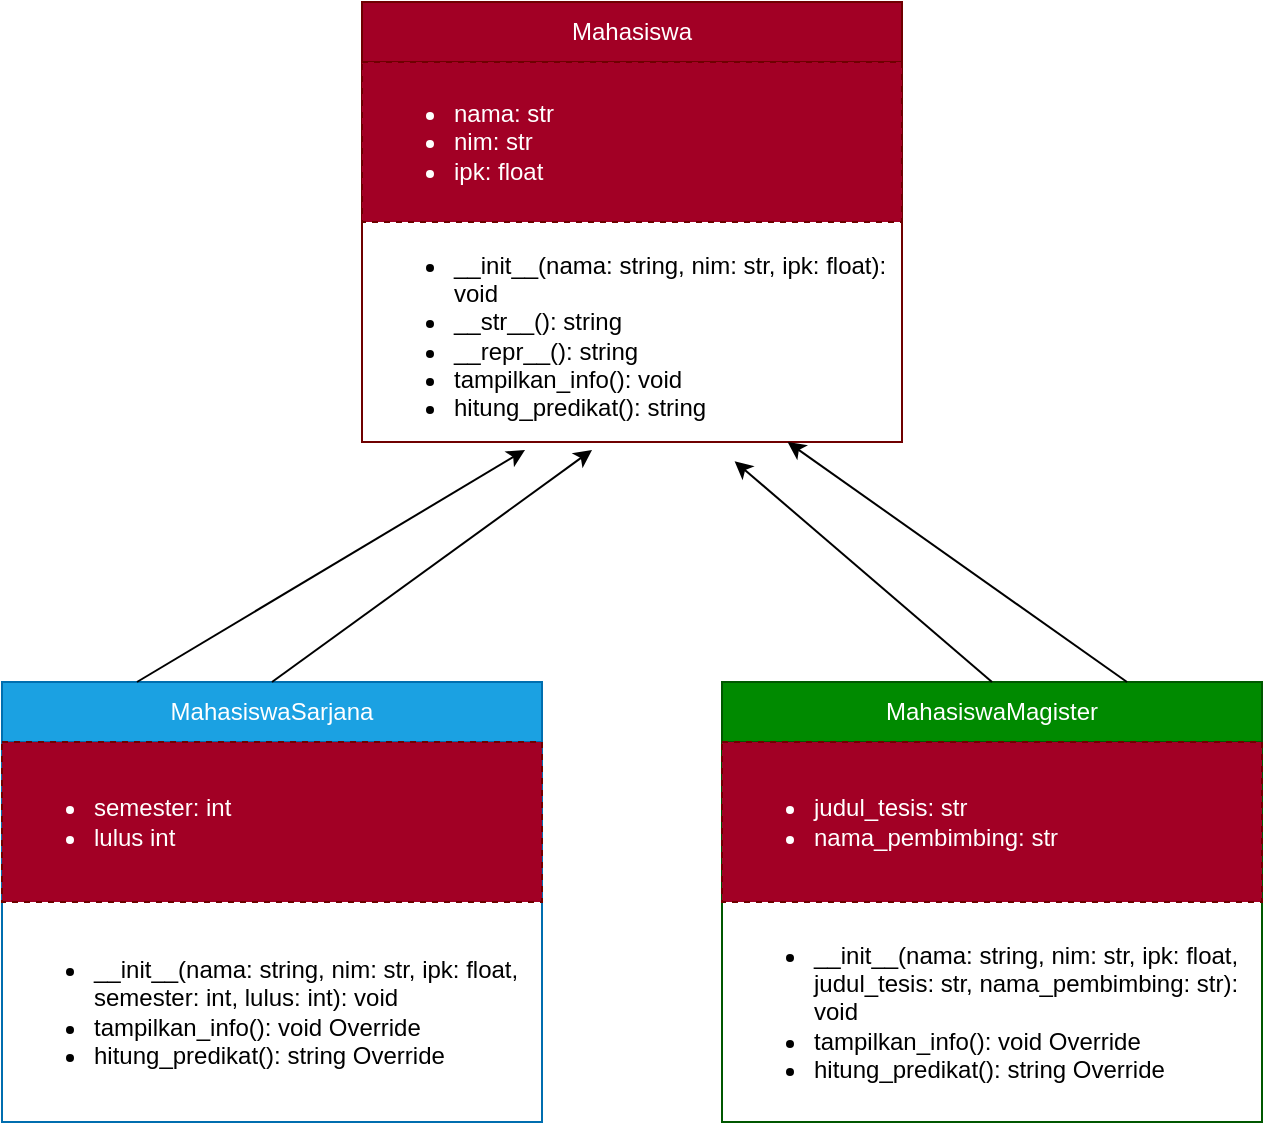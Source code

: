 <mxfile version="26.2.14">
  <diagram name="Page-1" id="aXaG87wtxfz_PULeQSH1">
    <mxGraphModel dx="1055" dy="646" grid="1" gridSize="10" guides="1" tooltips="1" connect="1" arrows="1" fold="1" page="1" pageScale="1" pageWidth="850" pageHeight="1100" math="0" shadow="0">
      <root>
        <mxCell id="0" />
        <mxCell id="1" parent="0" />
        <mxCell id="sorWauNKGjCDKEAtHX4p-2" value="Mahasiswa" style="swimlane;fontStyle=0;childLayout=stackLayout;horizontal=1;startSize=30;horizontalStack=0;resizeParent=1;resizeParentMax=0;resizeLast=0;collapsible=1;marginBottom=0;whiteSpace=wrap;html=1;fillColor=#a20025;fontColor=#ffffff;strokeColor=#6F0000;" vertex="1" parent="1">
          <mxGeometry x="290" y="120" width="270" height="220" as="geometry" />
        </mxCell>
        <mxCell id="sorWauNKGjCDKEAtHX4p-3" value="&lt;ul&gt;&lt;li&gt;nama: str&lt;/li&gt;&lt;li&gt;nim: str&lt;/li&gt;&lt;li&gt;ipk: float&lt;/li&gt;&lt;/ul&gt;" style="text;strokeColor=#6F0000;fillColor=light-dark(#a20025, #ffffff);align=left;verticalAlign=middle;spacingLeft=4;spacingRight=4;overflow=hidden;points=[[0,0.5],[1,0.5]];portConstraint=eastwest;rotatable=0;whiteSpace=wrap;html=1;container=0;fontColor=#ffffff;fillStyle=auto;dashed=1;gradientColor=none;" vertex="1" parent="sorWauNKGjCDKEAtHX4p-2">
          <mxGeometry y="30" width="270" height="80" as="geometry" />
        </mxCell>
        <mxCell id="sorWauNKGjCDKEAtHX4p-4" value="&lt;ul&gt;&lt;li&gt;__init__(nama: string, nim: str, ipk: float): void&lt;/li&gt;&lt;li&gt;__str__(): string&lt;/li&gt;&lt;li&gt;__repr__(): string&lt;/li&gt;&lt;li&gt;tampilkan_info(): void&lt;/li&gt;&lt;li&gt;hitung_predikat(): string&lt;/li&gt;&lt;/ul&gt;" style="text;strokeColor=none;fillColor=none;align=left;verticalAlign=middle;spacingLeft=4;spacingRight=4;overflow=hidden;points=[[0,0.5],[1,0.5]];portConstraint=eastwest;rotatable=0;whiteSpace=wrap;html=1;" vertex="1" parent="sorWauNKGjCDKEAtHX4p-2">
          <mxGeometry y="110" width="270" height="110" as="geometry" />
        </mxCell>
        <mxCell id="sorWauNKGjCDKEAtHX4p-14" value="MahasiswaSarjana" style="swimlane;fontStyle=0;childLayout=stackLayout;horizontal=1;startSize=30;horizontalStack=0;resizeParent=1;resizeParentMax=0;resizeLast=0;collapsible=1;marginBottom=0;whiteSpace=wrap;html=1;fillColor=#1ba1e2;fontColor=#ffffff;strokeColor=#006EAF;" vertex="1" parent="1">
          <mxGeometry x="110" y="460" width="270" height="220" as="geometry" />
        </mxCell>
        <mxCell id="sorWauNKGjCDKEAtHX4p-15" value="&lt;ul&gt;&lt;li&gt;semester: int&lt;/li&gt;&lt;li&gt;lulus int&lt;/li&gt;&lt;/ul&gt;" style="text;strokeColor=#6F0000;fillColor=light-dark(#a20025, #ffffff);align=left;verticalAlign=middle;spacingLeft=4;spacingRight=4;overflow=hidden;points=[[0,0.5],[1,0.5]];portConstraint=eastwest;rotatable=0;whiteSpace=wrap;html=1;container=0;fontColor=#ffffff;fillStyle=auto;dashed=1;gradientColor=none;" vertex="1" parent="sorWauNKGjCDKEAtHX4p-14">
          <mxGeometry y="30" width="270" height="80" as="geometry" />
        </mxCell>
        <mxCell id="sorWauNKGjCDKEAtHX4p-16" value="&lt;ul&gt;&lt;li&gt;__init__(nama: string, nim: str, ipk: float, semester: int, lulus: int): void&lt;/li&gt;&lt;li&gt;tampilkan_info(): void Override&lt;/li&gt;&lt;li&gt;hitung_predikat(): string Override&lt;/li&gt;&lt;/ul&gt;" style="text;strokeColor=none;fillColor=none;align=left;verticalAlign=middle;spacingLeft=4;spacingRight=4;overflow=hidden;points=[[0,0.5],[1,0.5]];portConstraint=eastwest;rotatable=0;whiteSpace=wrap;html=1;" vertex="1" parent="sorWauNKGjCDKEAtHX4p-14">
          <mxGeometry y="110" width="270" height="110" as="geometry" />
        </mxCell>
        <mxCell id="sorWauNKGjCDKEAtHX4p-18" value="MahasiswaMagister" style="swimlane;fontStyle=0;childLayout=stackLayout;horizontal=1;startSize=30;horizontalStack=0;resizeParent=1;resizeParentMax=0;resizeLast=0;collapsible=1;marginBottom=0;whiteSpace=wrap;html=1;fillColor=#008a00;fontColor=#ffffff;strokeColor=#005700;" vertex="1" parent="1">
          <mxGeometry x="470" y="460" width="270" height="220" as="geometry" />
        </mxCell>
        <mxCell id="sorWauNKGjCDKEAtHX4p-19" value="&lt;ul&gt;&lt;li&gt;judul_tesis: str&lt;/li&gt;&lt;li&gt;nama_pembimbing: str&lt;/li&gt;&lt;/ul&gt;" style="text;strokeColor=#6F0000;fillColor=light-dark(#a20025, #ffffff);align=left;verticalAlign=middle;spacingLeft=4;spacingRight=4;overflow=hidden;points=[[0,0.5],[1,0.5]];portConstraint=eastwest;rotatable=0;whiteSpace=wrap;html=1;container=0;fontColor=#ffffff;fillStyle=auto;dashed=1;gradientColor=none;" vertex="1" parent="sorWauNKGjCDKEAtHX4p-18">
          <mxGeometry y="30" width="270" height="80" as="geometry" />
        </mxCell>
        <mxCell id="sorWauNKGjCDKEAtHX4p-20" value="&lt;ul&gt;&lt;li&gt;__init__(nama: string, nim: str, ipk: float, judul_tesis: str, nama_pembimbing: str): void&lt;/li&gt;&lt;li&gt;tampilkan_info(): void Override&lt;/li&gt;&lt;li&gt;hitung_predikat(): string Override&lt;/li&gt;&lt;/ul&gt;" style="text;strokeColor=none;fillColor=none;align=left;verticalAlign=middle;spacingLeft=4;spacingRight=4;overflow=hidden;points=[[0,0.5],[1,0.5]];portConstraint=eastwest;rotatable=0;whiteSpace=wrap;html=1;" vertex="1" parent="sorWauNKGjCDKEAtHX4p-18">
          <mxGeometry y="110" width="270" height="110" as="geometry" />
        </mxCell>
        <mxCell id="sorWauNKGjCDKEAtHX4p-21" value="" style="endArrow=classic;html=1;rounded=0;exitX=0.25;exitY=0;exitDx=0;exitDy=0;entryX=0.302;entryY=1.036;entryDx=0;entryDy=0;entryPerimeter=0;" edge="1" parent="1" source="sorWauNKGjCDKEAtHX4p-14" target="sorWauNKGjCDKEAtHX4p-4">
          <mxGeometry width="50" height="50" relative="1" as="geometry">
            <mxPoint x="460" y="410" as="sourcePoint" />
            <mxPoint x="510" y="360" as="targetPoint" />
          </mxGeometry>
        </mxCell>
        <mxCell id="sorWauNKGjCDKEAtHX4p-22" value="" style="endArrow=classic;html=1;rounded=0;exitX=0.5;exitY=0;exitDx=0;exitDy=0;entryX=0.426;entryY=1.036;entryDx=0;entryDy=0;entryPerimeter=0;" edge="1" parent="1" source="sorWauNKGjCDKEAtHX4p-14" target="sorWauNKGjCDKEAtHX4p-4">
          <mxGeometry width="50" height="50" relative="1" as="geometry">
            <mxPoint x="188" y="470" as="sourcePoint" />
            <mxPoint x="382" y="354" as="targetPoint" />
          </mxGeometry>
        </mxCell>
        <mxCell id="sorWauNKGjCDKEAtHX4p-23" value="" style="endArrow=classic;html=1;rounded=0;exitX=0.5;exitY=0;exitDx=0;exitDy=0;entryX=0.69;entryY=1.087;entryDx=0;entryDy=0;entryPerimeter=0;" edge="1" parent="1" source="sorWauNKGjCDKEAtHX4p-18" target="sorWauNKGjCDKEAtHX4p-4">
          <mxGeometry width="50" height="50" relative="1" as="geometry">
            <mxPoint x="255" y="470" as="sourcePoint" />
            <mxPoint x="415" y="354" as="targetPoint" />
          </mxGeometry>
        </mxCell>
        <mxCell id="sorWauNKGjCDKEAtHX4p-24" value="" style="endArrow=classic;html=1;rounded=0;exitX=0.75;exitY=0;exitDx=0;exitDy=0;" edge="1" parent="1" source="sorWauNKGjCDKEAtHX4p-18" target="sorWauNKGjCDKEAtHX4p-4">
          <mxGeometry width="50" height="50" relative="1" as="geometry">
            <mxPoint x="615" y="470" as="sourcePoint" />
            <mxPoint x="443" y="358" as="targetPoint" />
          </mxGeometry>
        </mxCell>
      </root>
    </mxGraphModel>
  </diagram>
</mxfile>
